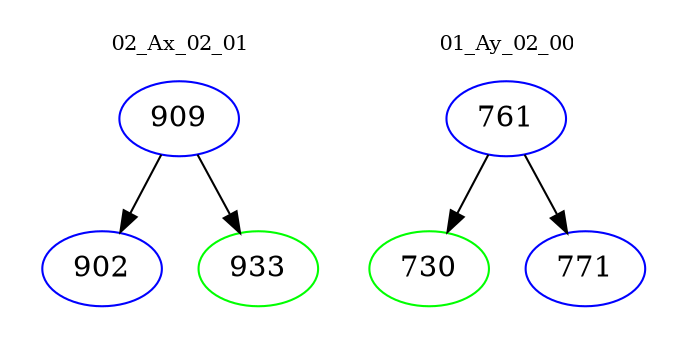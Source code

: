 digraph{
subgraph cluster_0 {
color = white
label = "02_Ax_02_01";
fontsize=10;
T0_909 [label="909", color="blue"]
T0_909 -> T0_902 [color="black"]
T0_902 [label="902", color="blue"]
T0_909 -> T0_933 [color="black"]
T0_933 [label="933", color="green"]
}
subgraph cluster_1 {
color = white
label = "01_Ay_02_00";
fontsize=10;
T1_761 [label="761", color="blue"]
T1_761 -> T1_730 [color="black"]
T1_730 [label="730", color="green"]
T1_761 -> T1_771 [color="black"]
T1_771 [label="771", color="blue"]
}
}
